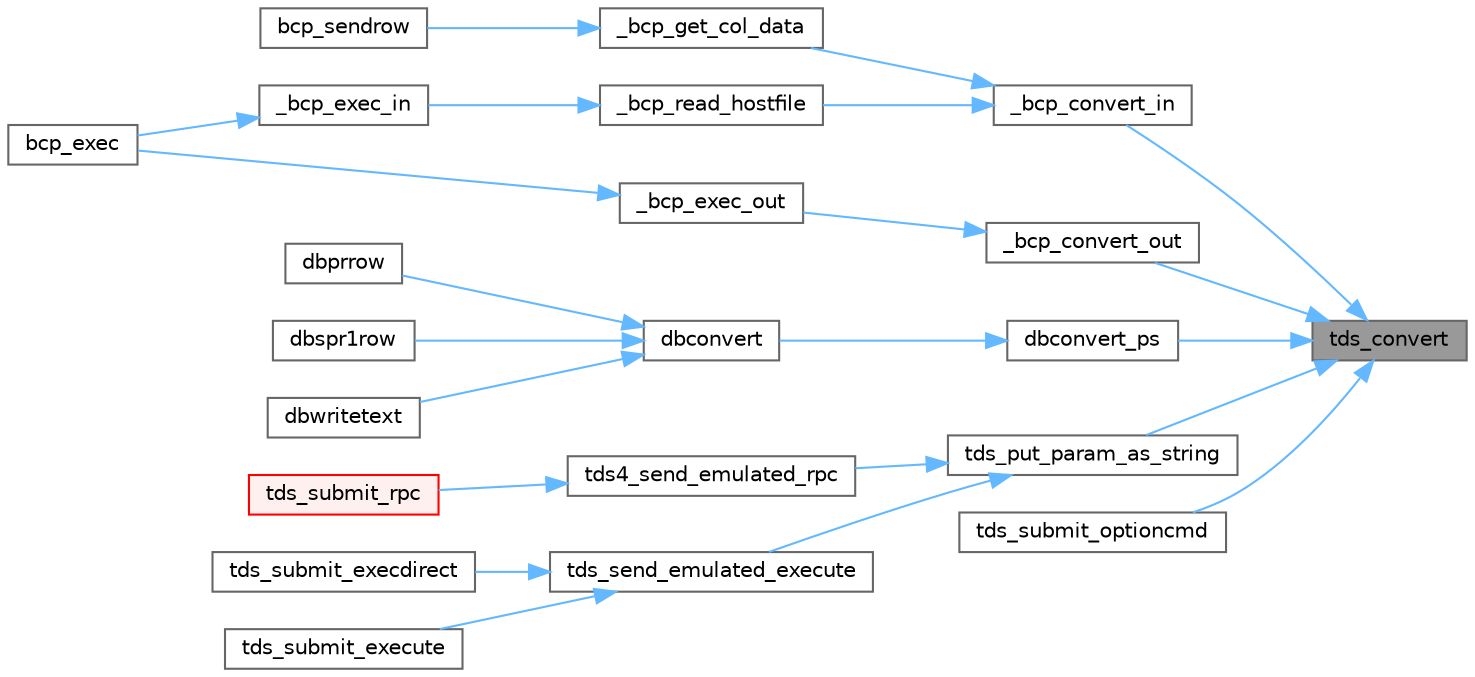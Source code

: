 digraph "tds_convert"
{
 // LATEX_PDF_SIZE
  bgcolor="transparent";
  edge [fontname=Helvetica,fontsize=10,labelfontname=Helvetica,labelfontsize=10];
  node [fontname=Helvetica,fontsize=10,shape=box,height=0.2,width=0.4];
  rankdir="RL";
  Node1 [id="Node000001",label="tds_convert",height=0.2,width=0.4,color="gray40", fillcolor="grey60", style="filled", fontcolor="black",tooltip="tds_convert convert a type to another."];
  Node1 -> Node2 [id="edge1_Node000001_Node000002",dir="back",color="steelblue1",style="solid",tooltip=" "];
  Node2 [id="Node000002",label="_bcp_convert_in",height=0.2,width=0.4,color="grey40", fillcolor="white", style="filled",URL="$a01452.html#a4e7740b6f755d7d3f2502a47b7d71a85",tooltip="Convert column for input to a table."];
  Node2 -> Node3 [id="edge2_Node000002_Node000003",dir="back",color="steelblue1",style="solid",tooltip=" "];
  Node3 [id="Node000003",label="_bcp_get_col_data",height=0.2,width=0.4,color="grey40", fillcolor="white", style="filled",URL="$a00566.html#ga0f8def4cad04c5c1e27c2b653d482dd8",tooltip="For a bcp in from program variables, get the data from the host variable."];
  Node3 -> Node4 [id="edge3_Node000003_Node000004",dir="back",color="steelblue1",style="solid",tooltip=" "];
  Node4 [id="Node000004",label="bcp_sendrow",height=0.2,width=0.4,color="grey40", fillcolor="white", style="filled",URL="$a00565.html#gaf1130ac97f6af55e86ec70b0aa4f5b40",tooltip="Write data in host variables to the table."];
  Node2 -> Node5 [id="edge4_Node000002_Node000005",dir="back",color="steelblue1",style="solid",tooltip=" "];
  Node5 [id="Node000005",label="_bcp_read_hostfile",height=0.2,width=0.4,color="grey40", fillcolor="white", style="filled",URL="$a00566.html#ga1b57d952a9d72f375c3296124affa908",tooltip=" "];
  Node5 -> Node6 [id="edge5_Node000005_Node000006",dir="back",color="steelblue1",style="solid",tooltip=" "];
  Node6 [id="Node000006",label="_bcp_exec_in",height=0.2,width=0.4,color="grey40", fillcolor="white", style="filled",URL="$a00566.html#ga7370f1223f13510d6b33e98f2de09fb5",tooltip=" "];
  Node6 -> Node7 [id="edge6_Node000006_Node000007",dir="back",color="steelblue1",style="solid",tooltip=" "];
  Node7 [id="Node000007",label="bcp_exec",height=0.2,width=0.4,color="grey40", fillcolor="white", style="filled",URL="$a00565.html#ga7a184158b27a50f713e9cfae3b746209",tooltip="Write a datafile to a table."];
  Node1 -> Node8 [id="edge7_Node000001_Node000008",dir="back",color="steelblue1",style="solid",tooltip=" "];
  Node8 [id="Node000008",label="_bcp_convert_out",height=0.2,width=0.4,color="grey40", fillcolor="white", style="filled",URL="$a01452.html#a230fa5b56ae4e3509a69bd266495732b",tooltip="Convert column for output (usually to a file) Conversion is slightly different from input as:"];
  Node8 -> Node9 [id="edge8_Node000008_Node000009",dir="back",color="steelblue1",style="solid",tooltip=" "];
  Node9 [id="Node000009",label="_bcp_exec_out",height=0.2,width=0.4,color="grey40", fillcolor="white", style="filled",URL="$a00566.html#gae67546338cb9542a4902aa914f57f314",tooltip=" "];
  Node9 -> Node7 [id="edge9_Node000009_Node000007",dir="back",color="steelblue1",style="solid",tooltip=" "];
  Node1 -> Node10 [id="edge10_Node000001_Node000010",dir="back",color="steelblue1",style="solid",tooltip=" "];
  Node10 [id="Node000010",label="dbconvert_ps",height=0.2,width=0.4,color="grey40", fillcolor="white", style="filled",URL="$a00563.html#ga8b00d5cdcaa20cba13fa2e03d52a443e",tooltip="Convert one datatype to another."];
  Node10 -> Node11 [id="edge11_Node000010_Node000011",dir="back",color="steelblue1",style="solid",tooltip=" "];
  Node11 [id="Node000011",label="dbconvert",height=0.2,width=0.4,color="grey40", fillcolor="white", style="filled",URL="$a00563.html#ga32eb72f6fb3edb130e59fb3dd0766e7e",tooltip="cf."];
  Node11 -> Node12 [id="edge12_Node000011_Node000012",dir="back",color="steelblue1",style="solid",tooltip=" "];
  Node12 [id="Node000012",label="dbprrow",height=0.2,width=0.4,color="grey40", fillcolor="white", style="filled",URL="$a00563.html#gaa30be3414a97aac6139af2e928db91ca",tooltip="Print a result set to stdout."];
  Node11 -> Node13 [id="edge13_Node000011_Node000013",dir="back",color="steelblue1",style="solid",tooltip=" "];
  Node13 [id="Node000013",label="dbspr1row",height=0.2,width=0.4,color="grey40", fillcolor="white", style="filled",URL="$a00563.html#gaf641c8e3d34607ca8b7ac2afed3e6d67",tooltip="Print a regular result row to a buffer."];
  Node11 -> Node14 [id="edge14_Node000011_Node000014",dir="back",color="steelblue1",style="solid",tooltip=" "];
  Node14 [id="Node000014",label="dbwritetext",height=0.2,width=0.4,color="grey40", fillcolor="white", style="filled",URL="$a00563.html#ga548153eb2eae76c48aa9d4b72258dc1c",tooltip="Send text or image data to the server."];
  Node1 -> Node15 [id="edge15_Node000001_Node000015",dir="back",color="steelblue1",style="solid",tooltip=" "];
  Node15 [id="Node000015",label="tds_put_param_as_string",height=0.2,width=0.4,color="grey40", fillcolor="white", style="filled",URL="$a00578.html#ga0e2e7230c425e925402d7856ff5b4b18",tooltip="Send a parameter to server."];
  Node15 -> Node16 [id="edge16_Node000015_Node000016",dir="back",color="steelblue1",style="solid",tooltip=" "];
  Node16 [id="Node000016",label="tds4_send_emulated_rpc",height=0.2,width=0.4,color="grey40", fillcolor="white", style="filled",URL="$a00578.html#ga2d0a06c1a30dd2470dc7a788de21b080",tooltip="Send RPC as string query."];
  Node16 -> Node17 [id="edge17_Node000016_Node000017",dir="back",color="steelblue1",style="solid",tooltip=" "];
  Node17 [id="Node000017",label="tds_submit_rpc",height=0.2,width=0.4,color="red", fillcolor="#FFF0F0", style="filled",URL="$a00578.html#ga5f071b94ad7889690762dc85646c74ab",tooltip="Calls a RPC from server."];
  Node15 -> Node19 [id="edge18_Node000015_Node000019",dir="back",color="steelblue1",style="solid",tooltip=" "];
  Node19 [id="Node000019",label="tds_send_emulated_execute",height=0.2,width=0.4,color="grey40", fillcolor="white", style="filled",URL="$a00578.html#ga02c6ce3ff96369603a6ee4efee64caae",tooltip="Emulate prepared execute traslating to a normal language."];
  Node19 -> Node20 [id="edge19_Node000019_Node000020",dir="back",color="steelblue1",style="solid",tooltip=" "];
  Node20 [id="Node000020",label="tds_submit_execdirect",height=0.2,width=0.4,color="grey40", fillcolor="white", style="filled",URL="$a00578.html#gae603aed795a4c5bb26ab159a11256996",tooltip="Submit a prepared query with parameters."];
  Node19 -> Node21 [id="edge20_Node000019_Node000021",dir="back",color="steelblue1",style="solid",tooltip=" "];
  Node21 [id="Node000021",label="tds_submit_execute",height=0.2,width=0.4,color="grey40", fillcolor="white", style="filled",URL="$a00578.html#ga3e7b4793c6f799fbc6c174f673bb5b32",tooltip="Sends a previously prepared dynamic statement to the server."];
  Node1 -> Node22 [id="edge21_Node000001_Node000022",dir="back",color="steelblue1",style="solid",tooltip=" "];
  Node22 [id="Node000022",label="tds_submit_optioncmd",height=0.2,width=0.4,color="grey40", fillcolor="white", style="filled",URL="$a00578.html#gaf0da49585d39e99780a004ee2ca23479",tooltip="Send option commands to server."];
}
